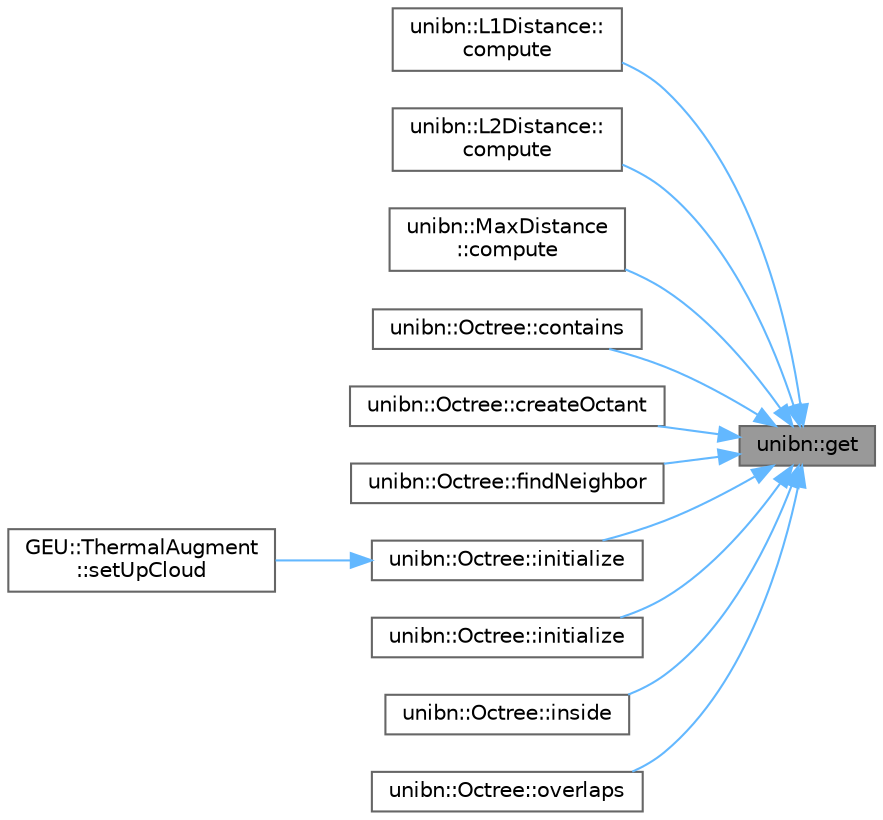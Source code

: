 digraph "unibn::get"
{
 // LATEX_PDF_SIZE
  bgcolor="transparent";
  edge [fontname=Helvetica,fontsize=10,labelfontname=Helvetica,labelfontsize=10];
  node [fontname=Helvetica,fontsize=10,shape=box,height=0.2,width=0.4];
  rankdir="RL";
  Node1 [id="Node000001",label="unibn::get",height=0.2,width=0.4,color="gray40", fillcolor="grey60", style="filled", fontcolor="black",tooltip=" "];
  Node1 -> Node2 [id="edge1_Node000001_Node000002",dir="back",color="steelblue1",style="solid",tooltip=" "];
  Node2 [id="Node000002",label="unibn::L1Distance::\lcompute",height=0.2,width=0.4,color="grey40", fillcolor="white", style="filled",URL="$d8/d01/structunibn_1_1_l1_distance.html#a9aa0df59e06b076f342ef36c6af17526",tooltip=" "];
  Node1 -> Node3 [id="edge2_Node000001_Node000003",dir="back",color="steelblue1",style="solid",tooltip=" "];
  Node3 [id="Node000003",label="unibn::L2Distance::\lcompute",height=0.2,width=0.4,color="grey40", fillcolor="white", style="filled",URL="$de/d05/structunibn_1_1_l2_distance.html#abbf9c8554977155f00f22e125dd02ab3",tooltip=" "];
  Node1 -> Node4 [id="edge3_Node000001_Node000004",dir="back",color="steelblue1",style="solid",tooltip=" "];
  Node4 [id="Node000004",label="unibn::MaxDistance\l::compute",height=0.2,width=0.4,color="grey40", fillcolor="white", style="filled",URL="$d8/d06/structunibn_1_1_max_distance.html#ad8740690b6b6a258f63e260ef0305bac",tooltip=" "];
  Node1 -> Node5 [id="edge4_Node000001_Node000005",dir="back",color="steelblue1",style="solid",tooltip=" "];
  Node5 [id="Node000005",label="unibn::Octree::contains",height=0.2,width=0.4,color="grey40", fillcolor="white", style="filled",URL="$d2/d03/classunibn_1_1_octree.html#a27388eec2470aa1a0cbf208ac158d640",tooltip="test if search ball S(q,r) contains octant"];
  Node1 -> Node6 [id="edge5_Node000001_Node000006",dir="back",color="steelblue1",style="solid",tooltip=" "];
  Node6 [id="Node000006",label="unibn::Octree::createOctant",height=0.2,width=0.4,color="grey40", fillcolor="white", style="filled",URL="$d2/d03/classunibn_1_1_octree.html#a78f10544aa4775629a23f316addb7141",tooltip="creation of an octant using the elements starting at startIdx."];
  Node1 -> Node7 [id="edge6_Node000001_Node000007",dir="back",color="steelblue1",style="solid",tooltip=" "];
  Node7 [id="Node000007",label="unibn::Octree::findNeighbor",height=0.2,width=0.4,color="grey40", fillcolor="white", style="filled",URL="$d2/d03/classunibn_1_1_octree.html#a9bf443f0acbdfb610bf478ba4ac0cfba",tooltip=" "];
  Node1 -> Node8 [id="edge7_Node000001_Node000008",dir="back",color="steelblue1",style="solid",tooltip=" "];
  Node8 [id="Node000008",label="unibn::Octree::initialize",height=0.2,width=0.4,color="grey40", fillcolor="white", style="filled",URL="$d2/d03/classunibn_1_1_octree.html#afb80a16faaff5b0bbc033f405149a65f",tooltip="initialize octree with all points"];
  Node8 -> Node9 [id="edge8_Node000008_Node000009",dir="back",color="steelblue1",style="solid",tooltip=" "];
  Node9 [id="Node000009",label="GEU::ThermalAugment\l::setUpCloud",height=0.2,width=0.4,color="grey40", fillcolor="white", style="filled",URL="$d3/d00/class_g_e_u_1_1_thermal_augment.html#a7d44bfe00e67702d5af13b627f6500f6",tooltip=" "];
  Node1 -> Node10 [id="edge9_Node000001_Node000010",dir="back",color="steelblue1",style="solid",tooltip=" "];
  Node10 [id="Node000010",label="unibn::Octree::initialize",height=0.2,width=0.4,color="grey40", fillcolor="white", style="filled",URL="$d2/d03/classunibn_1_1_octree.html#af944b42e91d732658295ca37b678fcaf",tooltip="initialize octree only from pts that are inside indexes."];
  Node1 -> Node11 [id="edge10_Node000001_Node000011",dir="back",color="steelblue1",style="solid",tooltip=" "];
  Node11 [id="Node000011",label="unibn::Octree::inside",height=0.2,width=0.4,color="grey40", fillcolor="white", style="filled",URL="$d2/d03/classunibn_1_1_octree.html#afee6b8d261e959c7fd89c5ffd96c0845",tooltip="test if search ball S(q,r) is completely inside octant."];
  Node1 -> Node12 [id="edge11_Node000001_Node000012",dir="back",color="steelblue1",style="solid",tooltip=" "];
  Node12 [id="Node000012",label="unibn::Octree::overlaps",height=0.2,width=0.4,color="grey40", fillcolor="white", style="filled",URL="$d2/d03/classunibn_1_1_octree.html#aafea169f9ae29e05beb2138e36f0f075",tooltip="test if search ball S(q,r) overlaps with octant"];
}
